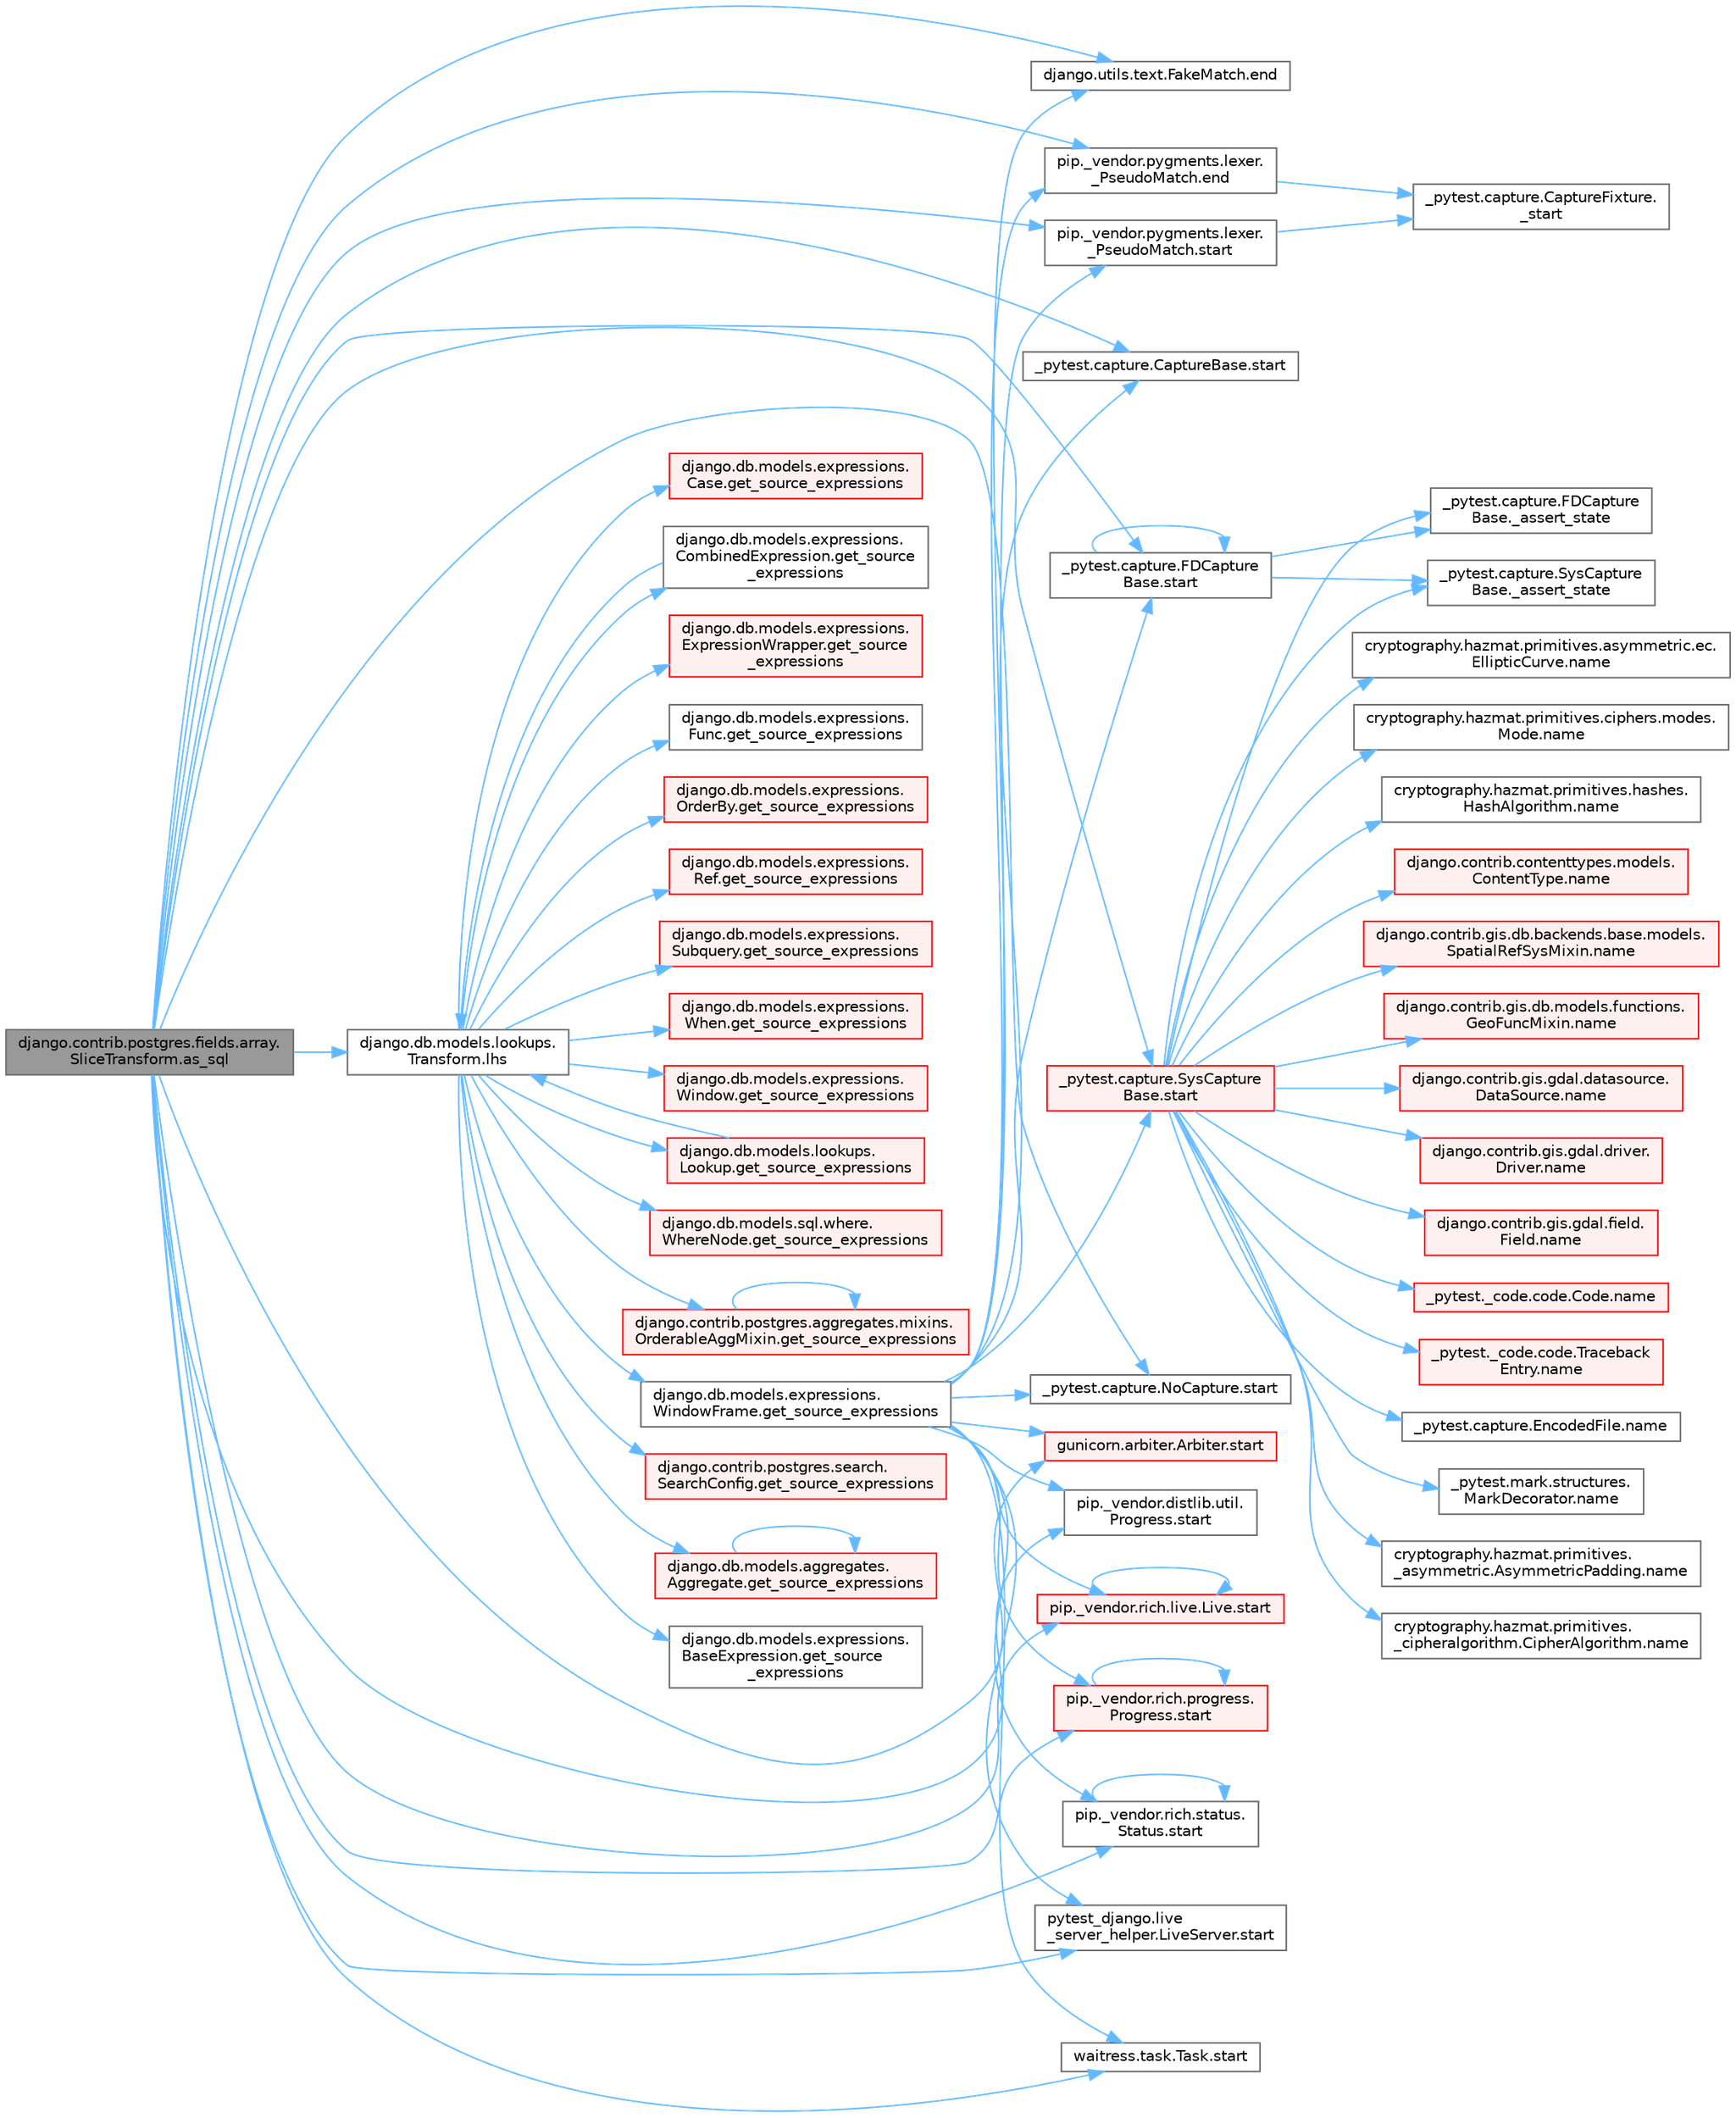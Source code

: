 digraph "django.contrib.postgres.fields.array.SliceTransform.as_sql"
{
 // LATEX_PDF_SIZE
  bgcolor="transparent";
  edge [fontname=Helvetica,fontsize=10,labelfontname=Helvetica,labelfontsize=10];
  node [fontname=Helvetica,fontsize=10,shape=box,height=0.2,width=0.4];
  rankdir="LR";
  Node1 [id="Node000001",label="django.contrib.postgres.fields.array.\lSliceTransform.as_sql",height=0.2,width=0.4,color="gray40", fillcolor="grey60", style="filled", fontcolor="black",tooltip=" "];
  Node1 -> Node2 [id="edge1_Node000001_Node000002",color="steelblue1",style="solid",tooltip=" "];
  Node2 [id="Node000002",label="django.utils.text.FakeMatch.end",height=0.2,width=0.4,color="grey40", fillcolor="white", style="filled",URL="$classdjango_1_1utils_1_1text_1_1_fake_match.html#aeb1a0bbdd0b2649b96adb2560786a0f2",tooltip=" "];
  Node1 -> Node3 [id="edge2_Node000001_Node000003",color="steelblue1",style="solid",tooltip=" "];
  Node3 [id="Node000003",label="pip._vendor.pygments.lexer.\l_PseudoMatch.end",height=0.2,width=0.4,color="grey40", fillcolor="white", style="filled",URL="$classpip_1_1__vendor_1_1pygments_1_1lexer_1_1___pseudo_match.html#ab690fc51ad8c674078fc4e53b5124f9e",tooltip=" "];
  Node3 -> Node4 [id="edge3_Node000003_Node000004",color="steelblue1",style="solid",tooltip=" "];
  Node4 [id="Node000004",label="_pytest.capture.CaptureFixture.\l_start",height=0.2,width=0.4,color="grey40", fillcolor="white", style="filled",URL="$class__pytest_1_1capture_1_1_capture_fixture.html#af24955a9ae79b3e0988d7b45317bd190",tooltip=" "];
  Node1 -> Node5 [id="edge4_Node000001_Node000005",color="steelblue1",style="solid",tooltip=" "];
  Node5 [id="Node000005",label="django.db.models.lookups.\lTransform.lhs",height=0.2,width=0.4,color="grey40", fillcolor="white", style="filled",URL="$classdjango_1_1db_1_1models_1_1lookups_1_1_transform.html#ac0ce01e192abd1a739a4c77fcc8a1bf9",tooltip=" "];
  Node5 -> Node6 [id="edge5_Node000005_Node000006",color="steelblue1",style="solid",tooltip=" "];
  Node6 [id="Node000006",label="django.contrib.postgres.aggregates.mixins.\lOrderableAggMixin.get_source_expressions",height=0.2,width=0.4,color="red", fillcolor="#FFF0F0", style="filled",URL="$classdjango_1_1contrib_1_1postgres_1_1aggregates_1_1mixins_1_1_orderable_agg_mixin.html#abed9d6bb5142aafc8b77ac03f9d7a989",tooltip=" "];
  Node6 -> Node6 [id="edge6_Node000006_Node000006",color="steelblue1",style="solid",tooltip=" "];
  Node5 -> Node23 [id="edge7_Node000005_Node000023",color="steelblue1",style="solid",tooltip=" "];
  Node23 [id="Node000023",label="django.contrib.postgres.search.\lSearchConfig.get_source_expressions",height=0.2,width=0.4,color="red", fillcolor="#FFF0F0", style="filled",URL="$classdjango_1_1contrib_1_1postgres_1_1search_1_1_search_config.html#a2c17d4dfedc6381528df8a0a1b3751bf",tooltip=" "];
  Node5 -> Node26 [id="edge8_Node000005_Node000026",color="steelblue1",style="solid",tooltip=" "];
  Node26 [id="Node000026",label="django.db.models.aggregates.\lAggregate.get_source_expressions",height=0.2,width=0.4,color="red", fillcolor="#FFF0F0", style="filled",URL="$classdjango_1_1db_1_1models_1_1aggregates_1_1_aggregate.html#a4a47839518c013f780a931e4bcf2d4f1",tooltip=" "];
  Node26 -> Node26 [id="edge9_Node000026_Node000026",color="steelblue1",style="solid",tooltip=" "];
  Node5 -> Node265 [id="edge10_Node000005_Node000265",color="steelblue1",style="solid",tooltip=" "];
  Node265 [id="Node000265",label="django.db.models.expressions.\lBaseExpression.get_source\l_expressions",height=0.2,width=0.4,color="grey40", fillcolor="white", style="filled",URL="$classdjango_1_1db_1_1models_1_1expressions_1_1_base_expression.html#a1a052b2bf91363cc1367dbffb2b47708",tooltip=" "];
  Node5 -> Node266 [id="edge11_Node000005_Node000266",color="steelblue1",style="solid",tooltip=" "];
  Node266 [id="Node000266",label="django.db.models.expressions.\lCase.get_source_expressions",height=0.2,width=0.4,color="red", fillcolor="#FFF0F0", style="filled",URL="$classdjango_1_1db_1_1models_1_1expressions_1_1_case.html#a342de2ff64d7b1a41e1a86d89dee51b4",tooltip=" "];
  Node5 -> Node273 [id="edge12_Node000005_Node000273",color="steelblue1",style="solid",tooltip=" "];
  Node273 [id="Node000273",label="django.db.models.expressions.\lCombinedExpression.get_source\l_expressions",height=0.2,width=0.4,color="grey40", fillcolor="white", style="filled",URL="$classdjango_1_1db_1_1models_1_1expressions_1_1_combined_expression.html#a310a894787d41c927558cb35b23d3a90",tooltip=" "];
  Node273 -> Node5 [id="edge13_Node000273_Node000005",color="steelblue1",style="solid",tooltip=" "];
  Node5 -> Node274 [id="edge14_Node000005_Node000274",color="steelblue1",style="solid",tooltip=" "];
  Node274 [id="Node000274",label="django.db.models.expressions.\lExpressionWrapper.get_source\l_expressions",height=0.2,width=0.4,color="red", fillcolor="#FFF0F0", style="filled",URL="$classdjango_1_1db_1_1models_1_1expressions_1_1_expression_wrapper.html#abdd54fb24f108830588d86a69e619e8f",tooltip=" "];
  Node5 -> Node278 [id="edge15_Node000005_Node000278",color="steelblue1",style="solid",tooltip=" "];
  Node278 [id="Node000278",label="django.db.models.expressions.\lFunc.get_source_expressions",height=0.2,width=0.4,color="grey40", fillcolor="white", style="filled",URL="$classdjango_1_1db_1_1models_1_1expressions_1_1_func.html#a2edd81324f310981c50c4d7d6b02fc36",tooltip=" "];
  Node5 -> Node279 [id="edge16_Node000005_Node000279",color="steelblue1",style="solid",tooltip=" "];
  Node279 [id="Node000279",label="django.db.models.expressions.\lOrderBy.get_source_expressions",height=0.2,width=0.4,color="red", fillcolor="#FFF0F0", style="filled",URL="$classdjango_1_1db_1_1models_1_1expressions_1_1_order_by.html#aa0b698a72cab3662300d9849e2e0b2df",tooltip=" "];
  Node5 -> Node280 [id="edge17_Node000005_Node000280",color="steelblue1",style="solid",tooltip=" "];
  Node280 [id="Node000280",label="django.db.models.expressions.\lRef.get_source_expressions",height=0.2,width=0.4,color="red", fillcolor="#FFF0F0", style="filled",URL="$classdjango_1_1db_1_1models_1_1expressions_1_1_ref.html#a34966901a7ce794db70ff599b65fe2ce",tooltip=" "];
  Node5 -> Node281 [id="edge18_Node000005_Node000281",color="steelblue1",style="solid",tooltip=" "];
  Node281 [id="Node000281",label="django.db.models.expressions.\lSubquery.get_source_expressions",height=0.2,width=0.4,color="red", fillcolor="#FFF0F0", style="filled",URL="$classdjango_1_1db_1_1models_1_1expressions_1_1_subquery.html#a39b90b2b3d0ee3caf0b75571062f214e",tooltip=" "];
  Node5 -> Node282 [id="edge19_Node000005_Node000282",color="steelblue1",style="solid",tooltip=" "];
  Node282 [id="Node000282",label="django.db.models.expressions.\lWhen.get_source_expressions",height=0.2,width=0.4,color="red", fillcolor="#FFF0F0", style="filled",URL="$classdjango_1_1db_1_1models_1_1expressions_1_1_when.html#aed38e210fabf48478aed2ff00ccbdfbe",tooltip=" "];
  Node5 -> Node287 [id="edge20_Node000005_Node000287",color="steelblue1",style="solid",tooltip=" "];
  Node287 [id="Node000287",label="django.db.models.expressions.\lWindow.get_source_expressions",height=0.2,width=0.4,color="red", fillcolor="#FFF0F0", style="filled",URL="$classdjango_1_1db_1_1models_1_1expressions_1_1_window.html#a52d79e8fa282239e67f8d9cdc5112388",tooltip=" "];
  Node5 -> Node289 [id="edge21_Node000005_Node000289",color="steelblue1",style="solid",tooltip=" "];
  Node289 [id="Node000289",label="django.db.models.expressions.\lWindowFrame.get_source_expressions",height=0.2,width=0.4,color="grey40", fillcolor="white", style="filled",URL="$classdjango_1_1db_1_1models_1_1expressions_1_1_window_frame.html#a4b54c4c9b4c4a68308953d25703a2544",tooltip=" "];
  Node289 -> Node2 [id="edge22_Node000289_Node000002",color="steelblue1",style="solid",tooltip=" "];
  Node289 -> Node3 [id="edge23_Node000289_Node000003",color="steelblue1",style="solid",tooltip=" "];
  Node289 -> Node290 [id="edge24_Node000289_Node000290",color="steelblue1",style="solid",tooltip=" "];
  Node290 [id="Node000290",label="_pytest.capture.CaptureBase.start",height=0.2,width=0.4,color="grey40", fillcolor="white", style="filled",URL="$class__pytest_1_1capture_1_1_capture_base.html#aa950255d21f396239be8f4f8ce14e8c9",tooltip=" "];
  Node289 -> Node291 [id="edge25_Node000289_Node000291",color="steelblue1",style="solid",tooltip=" "];
  Node291 [id="Node000291",label="_pytest.capture.FDCapture\lBase.start",height=0.2,width=0.4,color="grey40", fillcolor="white", style="filled",URL="$class__pytest_1_1capture_1_1_f_d_capture_base.html#a2222a82f00c20f3946eaa6d6830b2acb",tooltip=" "];
  Node291 -> Node292 [id="edge26_Node000291_Node000292",color="steelblue1",style="solid",tooltip=" "];
  Node292 [id="Node000292",label="_pytest.capture.FDCapture\lBase._assert_state",height=0.2,width=0.4,color="grey40", fillcolor="white", style="filled",URL="$class__pytest_1_1capture_1_1_f_d_capture_base.html#a971704bfb89c0148c29c743bb0542c42",tooltip=" "];
  Node291 -> Node293 [id="edge27_Node000291_Node000293",color="steelblue1",style="solid",tooltip=" "];
  Node293 [id="Node000293",label="_pytest.capture.SysCapture\lBase._assert_state",height=0.2,width=0.4,color="grey40", fillcolor="white", style="filled",URL="$class__pytest_1_1capture_1_1_sys_capture_base.html#a293507aee8f3b635c10e6f40da524335",tooltip=" "];
  Node291 -> Node291 [id="edge28_Node000291_Node000291",color="steelblue1",style="solid",tooltip=" "];
  Node289 -> Node294 [id="edge29_Node000289_Node000294",color="steelblue1",style="solid",tooltip=" "];
  Node294 [id="Node000294",label="_pytest.capture.NoCapture.start",height=0.2,width=0.4,color="grey40", fillcolor="white", style="filled",URL="$class__pytest_1_1capture_1_1_no_capture.html#a4bf9401cf575894cabf249a3d0d358e1",tooltip=" "];
  Node289 -> Node295 [id="edge30_Node000289_Node000295",color="steelblue1",style="solid",tooltip=" "];
  Node295 [id="Node000295",label="_pytest.capture.SysCapture\lBase.start",height=0.2,width=0.4,color="red", fillcolor="#FFF0F0", style="filled",URL="$class__pytest_1_1capture_1_1_sys_capture_base.html#a6b073e20650b42405958221a49a44f1b",tooltip=" "];
  Node295 -> Node292 [id="edge31_Node000295_Node000292",color="steelblue1",style="solid",tooltip=" "];
  Node295 -> Node293 [id="edge32_Node000295_Node000293",color="steelblue1",style="solid",tooltip=" "];
  Node295 -> Node296 [id="edge33_Node000295_Node000296",color="steelblue1",style="solid",tooltip=" "];
  Node296 [id="Node000296",label="_pytest._code.code.Code.name",height=0.2,width=0.4,color="red", fillcolor="#FFF0F0", style="filled",URL="$class__pytest_1_1__code_1_1code_1_1_code.html#a1f3cbc53ca6df4a1bab12183694b6e78",tooltip=" "];
  Node295 -> Node297 [id="edge34_Node000295_Node000297",color="steelblue1",style="solid",tooltip=" "];
  Node297 [id="Node000297",label="_pytest._code.code.Traceback\lEntry.name",height=0.2,width=0.4,color="red", fillcolor="#FFF0F0", style="filled",URL="$class__pytest_1_1__code_1_1code_1_1_traceback_entry.html#a106b95c0753f41669fbfb8ee4c11ad3d",tooltip=" "];
  Node295 -> Node298 [id="edge35_Node000295_Node000298",color="steelblue1",style="solid",tooltip=" "];
  Node298 [id="Node000298",label="_pytest.capture.EncodedFile.name",height=0.2,width=0.4,color="grey40", fillcolor="white", style="filled",URL="$class__pytest_1_1capture_1_1_encoded_file.html#a738c73b5de21c7261d9e51f71e4f0397",tooltip=" "];
  Node295 -> Node299 [id="edge36_Node000295_Node000299",color="steelblue1",style="solid",tooltip=" "];
  Node299 [id="Node000299",label="_pytest.mark.structures.\lMarkDecorator.name",height=0.2,width=0.4,color="grey40", fillcolor="white", style="filled",URL="$class__pytest_1_1mark_1_1structures_1_1_mark_decorator.html#ae8f66760cda125450e0e3bd38689c72f",tooltip=" "];
  Node295 -> Node300 [id="edge37_Node000295_Node000300",color="steelblue1",style="solid",tooltip=" "];
  Node300 [id="Node000300",label="cryptography.hazmat.primitives.\l_asymmetric.AsymmetricPadding.name",height=0.2,width=0.4,color="grey40", fillcolor="white", style="filled",URL="$classcryptography_1_1hazmat_1_1primitives_1_1__asymmetric_1_1_asymmetric_padding.html#a8f72e8284cb336861a873ed5ce0e39b5",tooltip=" "];
  Node295 -> Node301 [id="edge38_Node000295_Node000301",color="steelblue1",style="solid",tooltip=" "];
  Node301 [id="Node000301",label="cryptography.hazmat.primitives.\l_cipheralgorithm.CipherAlgorithm.name",height=0.2,width=0.4,color="grey40", fillcolor="white", style="filled",URL="$classcryptography_1_1hazmat_1_1primitives_1_1__cipheralgorithm_1_1_cipher_algorithm.html#a50567a5c3388450ab7aa883ab34a1ac7",tooltip=" "];
  Node295 -> Node302 [id="edge39_Node000295_Node000302",color="steelblue1",style="solid",tooltip=" "];
  Node302 [id="Node000302",label="cryptography.hazmat.primitives.asymmetric.ec.\lEllipticCurve.name",height=0.2,width=0.4,color="grey40", fillcolor="white", style="filled",URL="$classcryptography_1_1hazmat_1_1primitives_1_1asymmetric_1_1ec_1_1_elliptic_curve.html#a2775c4e945309a6c7ea33dace1698a60",tooltip=" "];
  Node295 -> Node303 [id="edge40_Node000295_Node000303",color="steelblue1",style="solid",tooltip=" "];
  Node303 [id="Node000303",label="cryptography.hazmat.primitives.ciphers.modes.\lMode.name",height=0.2,width=0.4,color="grey40", fillcolor="white", style="filled",URL="$classcryptography_1_1hazmat_1_1primitives_1_1ciphers_1_1modes_1_1_mode.html#a99d93fd1370a2abbb5bb5cffbd5ff0f7",tooltip=" "];
  Node295 -> Node304 [id="edge41_Node000295_Node000304",color="steelblue1",style="solid",tooltip=" "];
  Node304 [id="Node000304",label="cryptography.hazmat.primitives.hashes.\lHashAlgorithm.name",height=0.2,width=0.4,color="grey40", fillcolor="white", style="filled",URL="$classcryptography_1_1hazmat_1_1primitives_1_1hashes_1_1_hash_algorithm.html#a42c7e1582d9b46a015774af9e5cbbb0b",tooltip=" "];
  Node295 -> Node305 [id="edge42_Node000295_Node000305",color="steelblue1",style="solid",tooltip=" "];
  Node305 [id="Node000305",label="django.contrib.contenttypes.models.\lContentType.name",height=0.2,width=0.4,color="red", fillcolor="#FFF0F0", style="filled",URL="$classdjango_1_1contrib_1_1contenttypes_1_1models_1_1_content_type.html#a305b62f56597bb2e4823dcf5e6ccdcf8",tooltip=" "];
  Node295 -> Node307 [id="edge43_Node000295_Node000307",color="steelblue1",style="solid",tooltip=" "];
  Node307 [id="Node000307",label="django.contrib.gis.db.backends.base.models.\lSpatialRefSysMixin.name",height=0.2,width=0.4,color="red", fillcolor="#FFF0F0", style="filled",URL="$classdjango_1_1contrib_1_1gis_1_1db_1_1backends_1_1base_1_1models_1_1_spatial_ref_sys_mixin.html#a56fe36e786b49160249395f453dd1cab",tooltip=" "];
  Node295 -> Node308 [id="edge44_Node000295_Node000308",color="steelblue1",style="solid",tooltip=" "];
  Node308 [id="Node000308",label="django.contrib.gis.db.models.functions.\lGeoFuncMixin.name",height=0.2,width=0.4,color="red", fillcolor="#FFF0F0", style="filled",URL="$classdjango_1_1contrib_1_1gis_1_1db_1_1models_1_1functions_1_1_geo_func_mixin.html#adeeb6b2c9db337396468712e919af622",tooltip=" "];
  Node295 -> Node309 [id="edge45_Node000295_Node000309",color="steelblue1",style="solid",tooltip=" "];
  Node309 [id="Node000309",label="django.contrib.gis.gdal.datasource.\lDataSource.name",height=0.2,width=0.4,color="red", fillcolor="#FFF0F0", style="filled",URL="$classdjango_1_1contrib_1_1gis_1_1gdal_1_1datasource_1_1_data_source.html#aaa98728c7ef6f4d96c689550e8af3ed5",tooltip=" "];
  Node295 -> Node323 [id="edge46_Node000295_Node000323",color="steelblue1",style="solid",tooltip=" "];
  Node323 [id="Node000323",label="django.contrib.gis.gdal.driver.\lDriver.name",height=0.2,width=0.4,color="red", fillcolor="#FFF0F0", style="filled",URL="$classdjango_1_1contrib_1_1gis_1_1gdal_1_1driver_1_1_driver.html#aaa5d4d1b9fd762839db84d1e56e36b7f",tooltip=" "];
  Node295 -> Node324 [id="edge47_Node000295_Node000324",color="steelblue1",style="solid",tooltip=" "];
  Node324 [id="Node000324",label="django.contrib.gis.gdal.field.\lField.name",height=0.2,width=0.4,color="red", fillcolor="#FFF0F0", style="filled",URL="$classdjango_1_1contrib_1_1gis_1_1gdal_1_1field_1_1_field.html#a28a3b0af5006d5abf34d5b1497011368",tooltip=" "];
  Node289 -> Node4439 [id="edge48_Node000289_Node004439",color="steelblue1",style="solid",tooltip=" "];
  Node4439 [id="Node004439",label="gunicorn.arbiter.Arbiter.start",height=0.2,width=0.4,color="red", fillcolor="#FFF0F0", style="filled",URL="$classgunicorn_1_1arbiter_1_1_arbiter.html#a9abc475f491622dde84515bdde802f2e",tooltip=" "];
  Node289 -> Node4441 [id="edge49_Node000289_Node004441",color="steelblue1",style="solid",tooltip=" "];
  Node4441 [id="Node004441",label="pip._vendor.distlib.util.\lProgress.start",height=0.2,width=0.4,color="grey40", fillcolor="white", style="filled",URL="$classpip_1_1__vendor_1_1distlib_1_1util_1_1_progress.html#ac37fb847f1e87d43ede785ef076f64c4",tooltip=" "];
  Node289 -> Node4442 [id="edge50_Node000289_Node004442",color="steelblue1",style="solid",tooltip=" "];
  Node4442 [id="Node004442",label="pip._vendor.pygments.lexer.\l_PseudoMatch.start",height=0.2,width=0.4,color="grey40", fillcolor="white", style="filled",URL="$classpip_1_1__vendor_1_1pygments_1_1lexer_1_1___pseudo_match.html#a0dab1b29c0e2ed959d3494125b5a1bdc",tooltip=" "];
  Node4442 -> Node4 [id="edge51_Node004442_Node000004",color="steelblue1",style="solid",tooltip=" "];
  Node289 -> Node4443 [id="edge52_Node000289_Node004443",color="steelblue1",style="solid",tooltip=" "];
  Node4443 [id="Node004443",label="pip._vendor.rich.live.Live.start",height=0.2,width=0.4,color="red", fillcolor="#FFF0F0", style="filled",URL="$classpip_1_1__vendor_1_1rich_1_1live_1_1_live.html#a7216ec35a1494a83ed749407ef4e0c40",tooltip=" "];
  Node4443 -> Node4443 [id="edge53_Node004443_Node004443",color="steelblue1",style="solid",tooltip=" "];
  Node289 -> Node4445 [id="edge54_Node000289_Node004445",color="steelblue1",style="solid",tooltip=" "];
  Node4445 [id="Node004445",label="pip._vendor.rich.progress.\lProgress.start",height=0.2,width=0.4,color="red", fillcolor="#FFF0F0", style="filled",URL="$classpip_1_1__vendor_1_1rich_1_1progress_1_1_progress.html#ad90c9b221cd715a310f6421a8fbe9f91",tooltip=" "];
  Node4445 -> Node4445 [id="edge55_Node004445_Node004445",color="steelblue1",style="solid",tooltip=" "];
  Node289 -> Node4446 [id="edge56_Node000289_Node004446",color="steelblue1",style="solid",tooltip=" "];
  Node4446 [id="Node004446",label="pip._vendor.rich.status.\lStatus.start",height=0.2,width=0.4,color="grey40", fillcolor="white", style="filled",URL="$classpip_1_1__vendor_1_1rich_1_1status_1_1_status.html#a154230e1d72001e5b9423fe730477b50",tooltip=" "];
  Node4446 -> Node4446 [id="edge57_Node004446_Node004446",color="steelblue1",style="solid",tooltip=" "];
  Node289 -> Node4447 [id="edge58_Node000289_Node004447",color="steelblue1",style="solid",tooltip=" "];
  Node4447 [id="Node004447",label="pytest_django.live\l_server_helper.LiveServer.start",height=0.2,width=0.4,color="grey40", fillcolor="white", style="filled",URL="$classpytest__django_1_1live__server__helper_1_1_live_server.html#ae32345838ccb36ae81fa401897eff92e",tooltip=" "];
  Node289 -> Node4448 [id="edge59_Node000289_Node004448",color="steelblue1",style="solid",tooltip=" "];
  Node4448 [id="Node004448",label="waitress.task.Task.start",height=0.2,width=0.4,color="grey40", fillcolor="white", style="filled",URL="$classwaitress_1_1task_1_1_task.html#a956f0158d2b92d49063e889441143f99",tooltip=" "];
  Node5 -> Node2898 [id="edge60_Node000005_Node002898",color="steelblue1",style="solid",tooltip=" "];
  Node2898 [id="Node002898",label="django.db.models.lookups.\lLookup.get_source_expressions",height=0.2,width=0.4,color="red", fillcolor="#FFF0F0", style="filled",URL="$classdjango_1_1db_1_1models_1_1lookups_1_1_lookup.html#ab733397a7e7276a69a7092430799a22a",tooltip=" "];
  Node2898 -> Node5 [id="edge61_Node002898_Node000005",color="steelblue1",style="solid",tooltip=" "];
  Node5 -> Node2900 [id="edge62_Node000005_Node002900",color="steelblue1",style="solid",tooltip=" "];
  Node2900 [id="Node002900",label="django.db.models.sql.where.\lWhereNode.get_source_expressions",height=0.2,width=0.4,color="red", fillcolor="#FFF0F0", style="filled",URL="$classdjango_1_1db_1_1models_1_1sql_1_1where_1_1_where_node.html#ae3155308ff1faf4914e3e7f0134f49d7",tooltip=" "];
  Node1 -> Node290 [id="edge63_Node000001_Node000290",color="steelblue1",style="solid",tooltip=" "];
  Node1 -> Node291 [id="edge64_Node000001_Node000291",color="steelblue1",style="solid",tooltip=" "];
  Node1 -> Node294 [id="edge65_Node000001_Node000294",color="steelblue1",style="solid",tooltip=" "];
  Node1 -> Node295 [id="edge66_Node000001_Node000295",color="steelblue1",style="solid",tooltip=" "];
  Node1 -> Node4439 [id="edge67_Node000001_Node004439",color="steelblue1",style="solid",tooltip=" "];
  Node1 -> Node4441 [id="edge68_Node000001_Node004441",color="steelblue1",style="solid",tooltip=" "];
  Node1 -> Node4442 [id="edge69_Node000001_Node004442",color="steelblue1",style="solid",tooltip=" "];
  Node1 -> Node4443 [id="edge70_Node000001_Node004443",color="steelblue1",style="solid",tooltip=" "];
  Node1 -> Node4445 [id="edge71_Node000001_Node004445",color="steelblue1",style="solid",tooltip=" "];
  Node1 -> Node4446 [id="edge72_Node000001_Node004446",color="steelblue1",style="solid",tooltip=" "];
  Node1 -> Node4447 [id="edge73_Node000001_Node004447",color="steelblue1",style="solid",tooltip=" "];
  Node1 -> Node4448 [id="edge74_Node000001_Node004448",color="steelblue1",style="solid",tooltip=" "];
}
